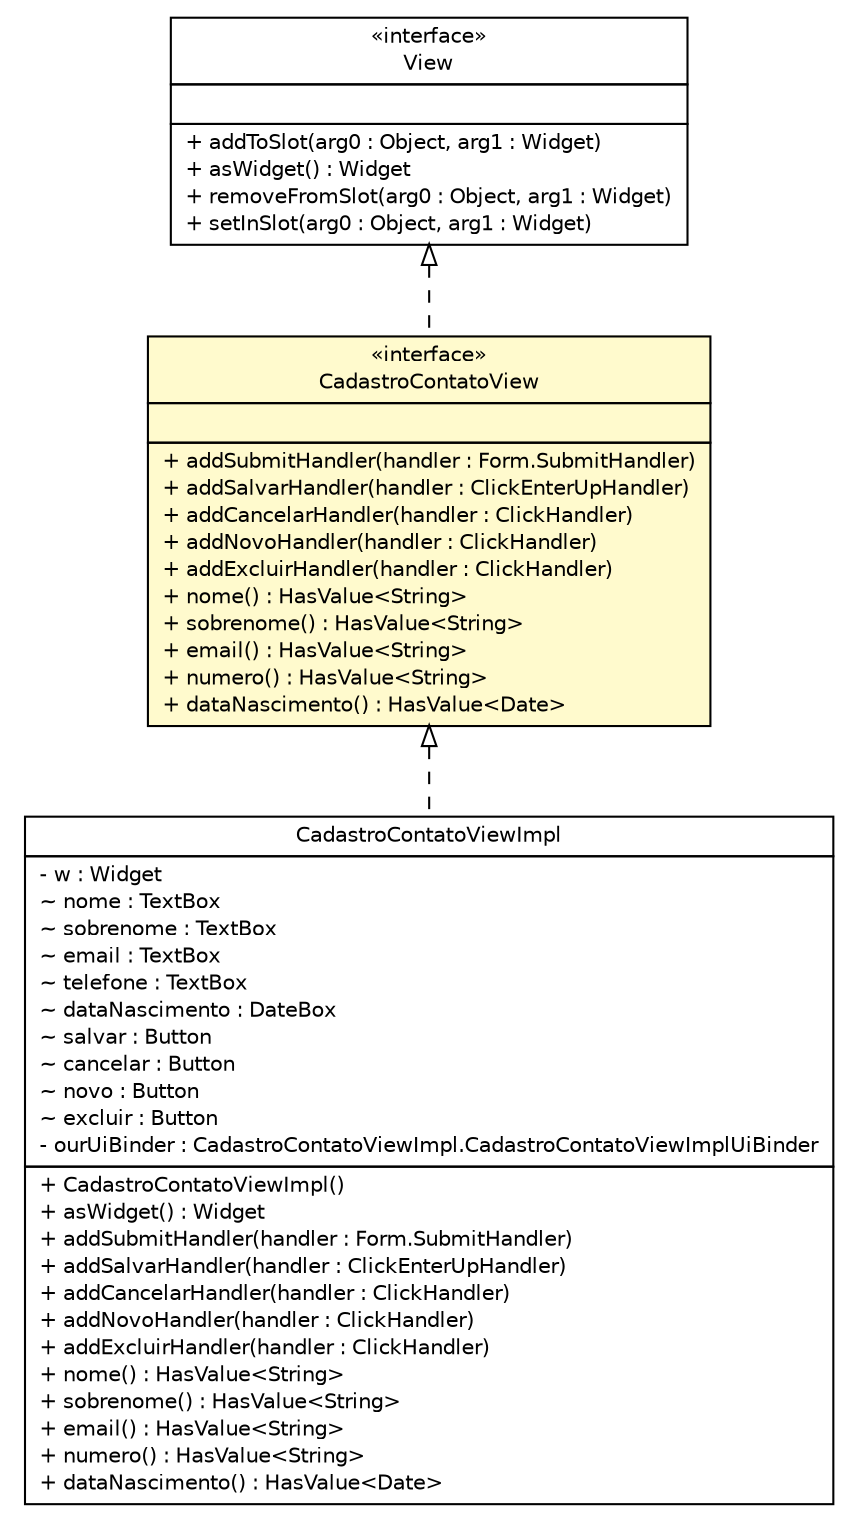 #!/usr/local/bin/dot
#
# Class diagram 
# Generated by UMLGraph version 5.1 (http://www.umlgraph.org/)
#

digraph G {
	edge [fontname="Helvetica",fontsize=10,labelfontname="Helvetica",labelfontsize=10];
	node [fontname="Helvetica",fontsize=10,shape=plaintext];
	nodesep=0.25;
	ranksep=0.5;
	// br.net.meditec.client.telas.contato.CadastroContatoPresenter.CadastroContatoView
	c4149 [label=<<table title="br.net.meditec.client.telas.contato.CadastroContatoPresenter.CadastroContatoView" border="0" cellborder="1" cellspacing="0" cellpadding="2" port="p" bgcolor="lemonChiffon" href="./CadastroContatoPresenter.CadastroContatoView.html">
		<tr><td><table border="0" cellspacing="0" cellpadding="1">
<tr><td align="center" balign="center"> &#171;interface&#187; </td></tr>
<tr><td align="center" balign="center"> CadastroContatoView </td></tr>
		</table></td></tr>
		<tr><td><table border="0" cellspacing="0" cellpadding="1">
<tr><td align="left" balign="left">  </td></tr>
		</table></td></tr>
		<tr><td><table border="0" cellspacing="0" cellpadding="1">
<tr><td align="left" balign="left"> + addSubmitHandler(handler : Form.SubmitHandler) </td></tr>
<tr><td align="left" balign="left"> + addSalvarHandler(handler : ClickEnterUpHandler) </td></tr>
<tr><td align="left" balign="left"> + addCancelarHandler(handler : ClickHandler) </td></tr>
<tr><td align="left" balign="left"> + addNovoHandler(handler : ClickHandler) </td></tr>
<tr><td align="left" balign="left"> + addExcluirHandler(handler : ClickHandler) </td></tr>
<tr><td align="left" balign="left"> + nome() : HasValue&lt;String&gt; </td></tr>
<tr><td align="left" balign="left"> + sobrenome() : HasValue&lt;String&gt; </td></tr>
<tr><td align="left" balign="left"> + email() : HasValue&lt;String&gt; </td></tr>
<tr><td align="left" balign="left"> + numero() : HasValue&lt;String&gt; </td></tr>
<tr><td align="left" balign="left"> + dataNascimento() : HasValue&lt;Date&gt; </td></tr>
		</table></td></tr>
		</table>>, fontname="Helvetica", fontcolor="black", fontsize=10.0];
	// br.net.meditec.client.telas.contato.CadastroContatoViewImpl
	c4153 [label=<<table title="br.net.meditec.client.telas.contato.CadastroContatoViewImpl" border="0" cellborder="1" cellspacing="0" cellpadding="2" port="p" href="./CadastroContatoViewImpl.html">
		<tr><td><table border="0" cellspacing="0" cellpadding="1">
<tr><td align="center" balign="center"> CadastroContatoViewImpl </td></tr>
		</table></td></tr>
		<tr><td><table border="0" cellspacing="0" cellpadding="1">
<tr><td align="left" balign="left"> - w : Widget </td></tr>
<tr><td align="left" balign="left"> ~ nome : TextBox </td></tr>
<tr><td align="left" balign="left"> ~ sobrenome : TextBox </td></tr>
<tr><td align="left" balign="left"> ~ email : TextBox </td></tr>
<tr><td align="left" balign="left"> ~ telefone : TextBox </td></tr>
<tr><td align="left" balign="left"> ~ dataNascimento : DateBox </td></tr>
<tr><td align="left" balign="left"> ~ salvar : Button </td></tr>
<tr><td align="left" balign="left"> ~ cancelar : Button </td></tr>
<tr><td align="left" balign="left"> ~ novo : Button </td></tr>
<tr><td align="left" balign="left"> ~ excluir : Button </td></tr>
<tr><td align="left" balign="left"> - ourUiBinder : CadastroContatoViewImpl.CadastroContatoViewImplUiBinder </td></tr>
		</table></td></tr>
		<tr><td><table border="0" cellspacing="0" cellpadding="1">
<tr><td align="left" balign="left"> + CadastroContatoViewImpl() </td></tr>
<tr><td align="left" balign="left"> + asWidget() : Widget </td></tr>
<tr><td align="left" balign="left"> + addSubmitHandler(handler : Form.SubmitHandler) </td></tr>
<tr><td align="left" balign="left"> + addSalvarHandler(handler : ClickEnterUpHandler) </td></tr>
<tr><td align="left" balign="left"> + addCancelarHandler(handler : ClickHandler) </td></tr>
<tr><td align="left" balign="left"> + addNovoHandler(handler : ClickHandler) </td></tr>
<tr><td align="left" balign="left"> + addExcluirHandler(handler : ClickHandler) </td></tr>
<tr><td align="left" balign="left"> + nome() : HasValue&lt;String&gt; </td></tr>
<tr><td align="left" balign="left"> + sobrenome() : HasValue&lt;String&gt; </td></tr>
<tr><td align="left" balign="left"> + email() : HasValue&lt;String&gt; </td></tr>
<tr><td align="left" balign="left"> + numero() : HasValue&lt;String&gt; </td></tr>
<tr><td align="left" balign="left"> + dataNascimento() : HasValue&lt;Date&gt; </td></tr>
		</table></td></tr>
		</table>>, fontname="Helvetica", fontcolor="black", fontsize=10.0];
	//br.net.meditec.client.telas.contato.CadastroContatoPresenter.CadastroContatoView implements com.gwtplatform.mvp.client.View
	c4190:p -> c4149:p [dir=back,arrowtail=empty,style=dashed];
	//br.net.meditec.client.telas.contato.CadastroContatoViewImpl implements br.net.meditec.client.telas.contato.CadastroContatoPresenter.CadastroContatoView
	c4149:p -> c4153:p [dir=back,arrowtail=empty,style=dashed];
	// com.gwtplatform.mvp.client.View
	c4190 [label=<<table title="com.gwtplatform.mvp.client.View" border="0" cellborder="1" cellspacing="0" cellpadding="2" port="p" href="http://java.sun.com/j2se/1.4.2/docs/api/com/gwtplatform/mvp/client/View.html">
		<tr><td><table border="0" cellspacing="0" cellpadding="1">
<tr><td align="center" balign="center"> &#171;interface&#187; </td></tr>
<tr><td align="center" balign="center"> View </td></tr>
		</table></td></tr>
		<tr><td><table border="0" cellspacing="0" cellpadding="1">
<tr><td align="left" balign="left">  </td></tr>
		</table></td></tr>
		<tr><td><table border="0" cellspacing="0" cellpadding="1">
<tr><td align="left" balign="left"> + addToSlot(arg0 : Object, arg1 : Widget) </td></tr>
<tr><td align="left" balign="left"> + asWidget() : Widget </td></tr>
<tr><td align="left" balign="left"> + removeFromSlot(arg0 : Object, arg1 : Widget) </td></tr>
<tr><td align="left" balign="left"> + setInSlot(arg0 : Object, arg1 : Widget) </td></tr>
		</table></td></tr>
		</table>>, fontname="Helvetica", fontcolor="black", fontsize=10.0];
}

